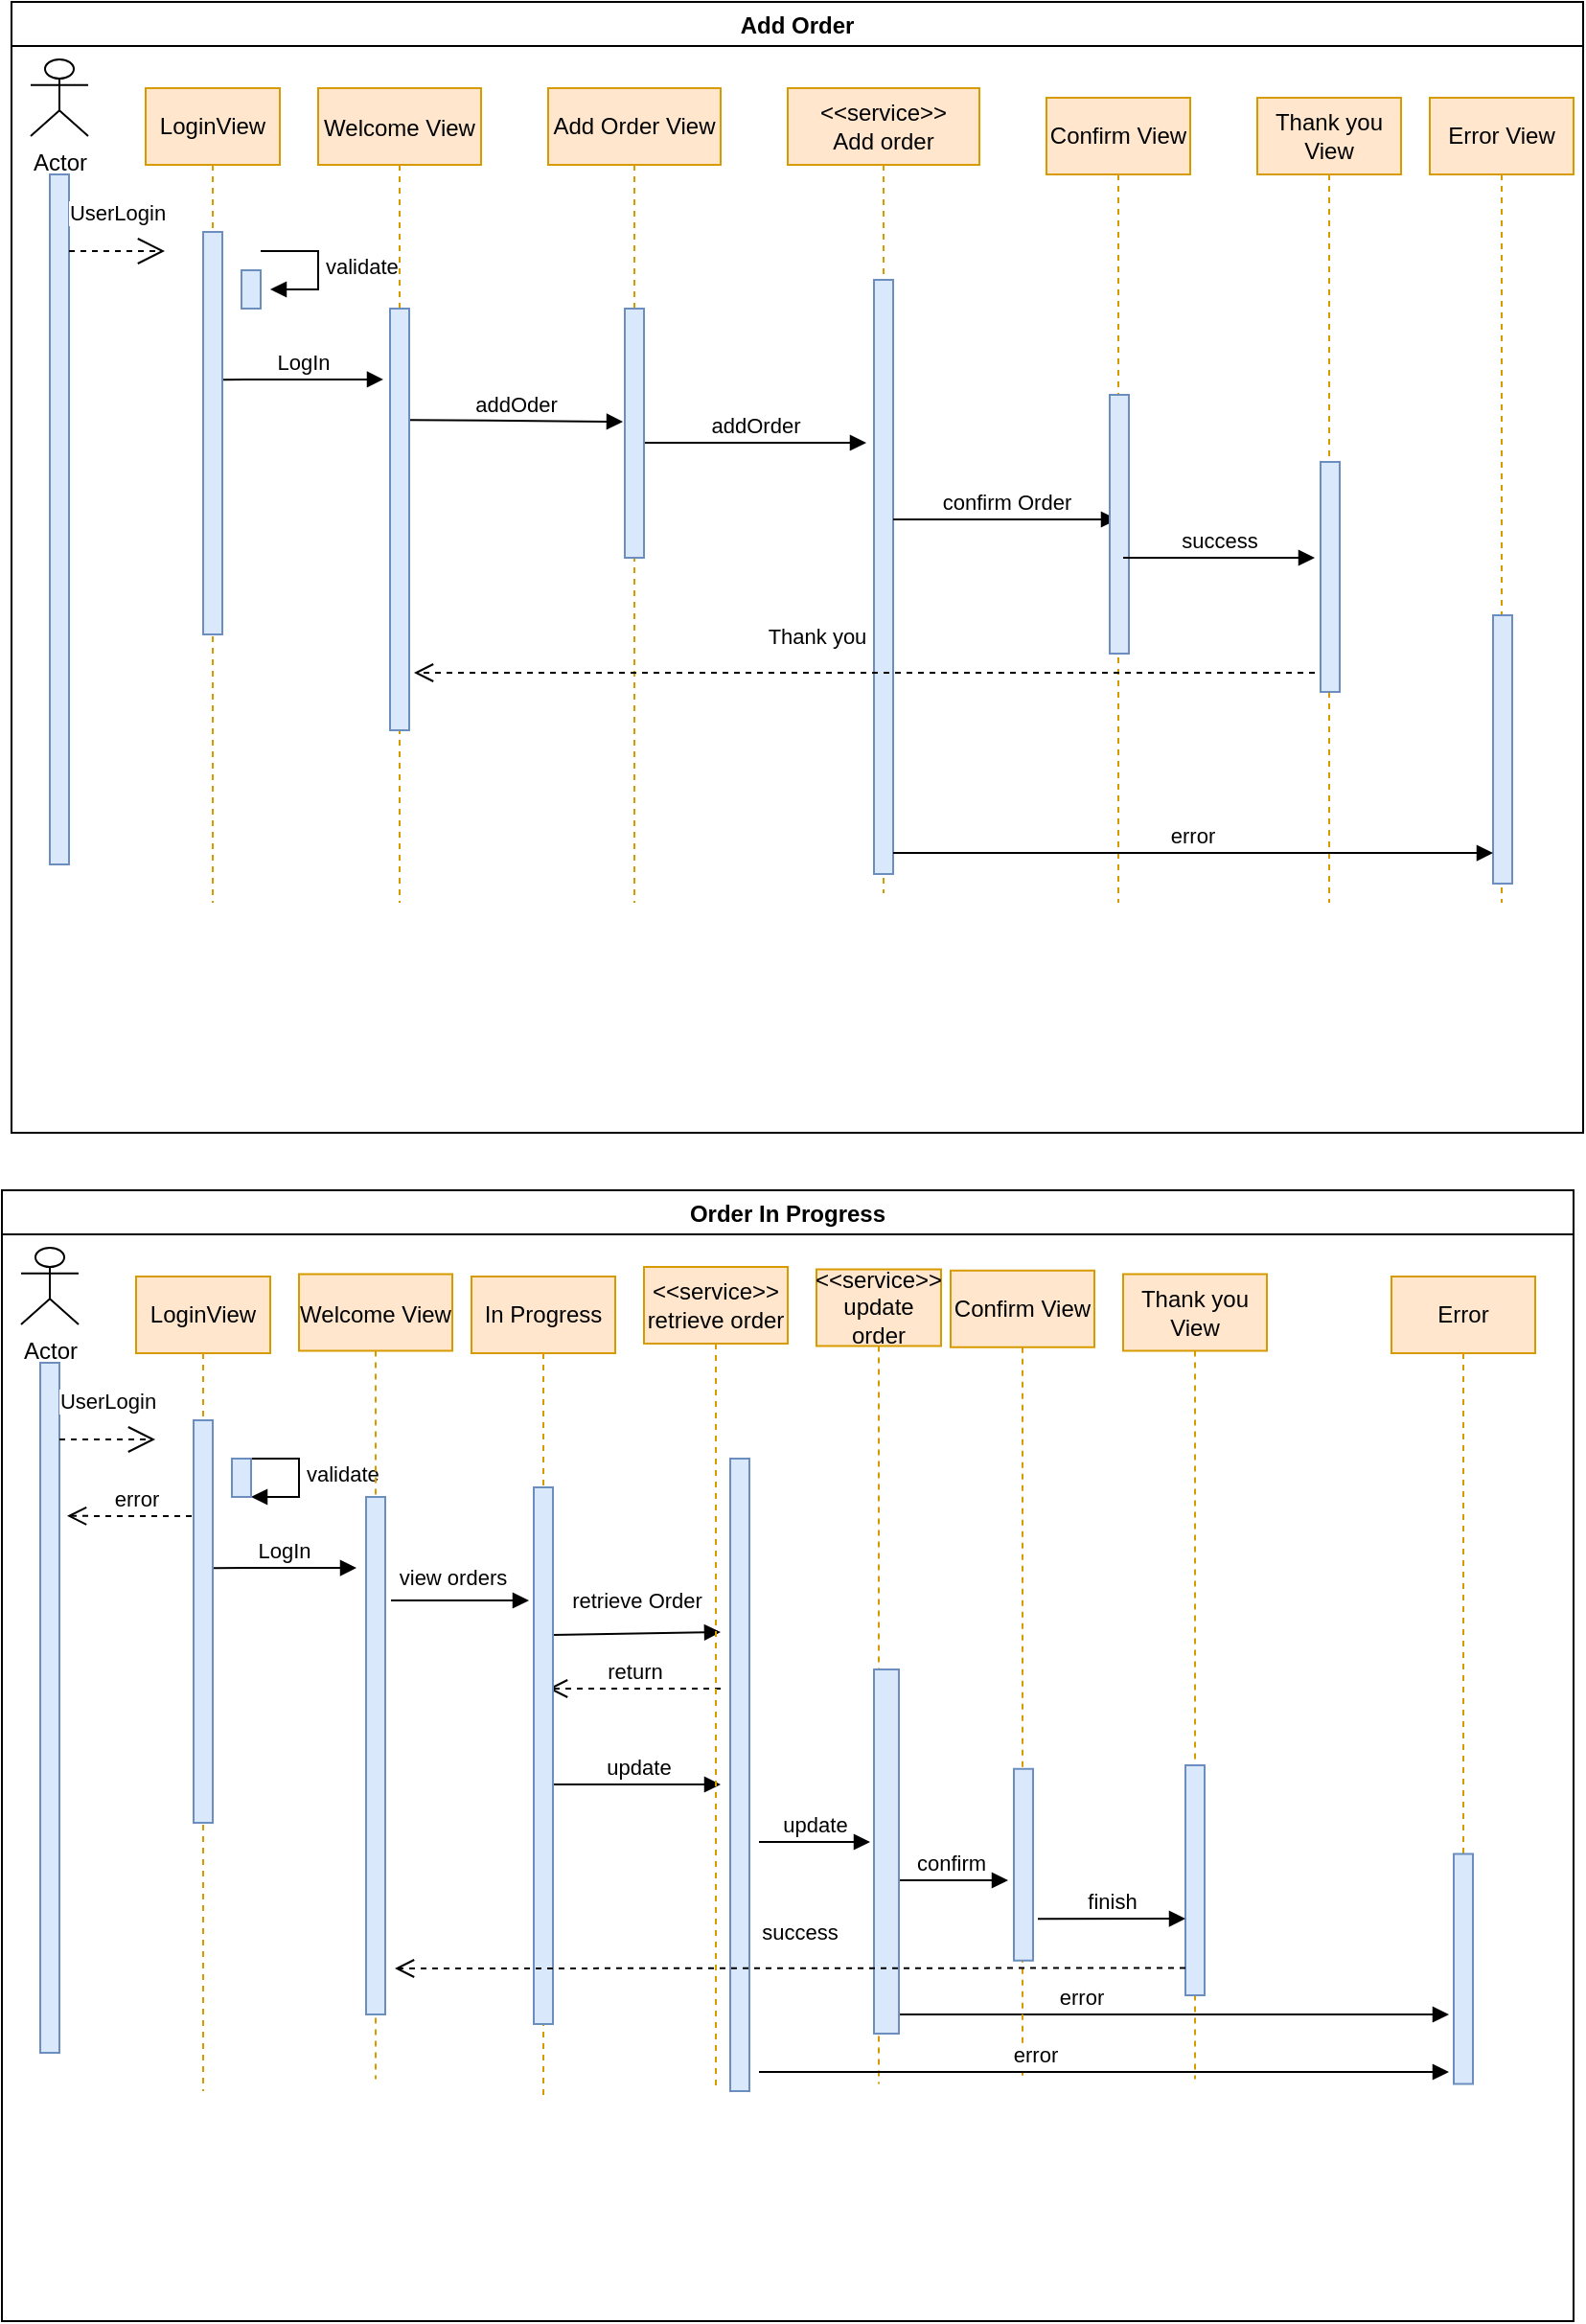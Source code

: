 <mxfile version="15.1.4" type="github">
  <diagram id="kgpKYQtTHZ0yAKxKKP6v" name="Page-1">
    <mxGraphModel dx="1634" dy="867" grid="1" gridSize="10" guides="1" tooltips="1" connect="1" arrows="1" fold="1" page="1" pageScale="1" pageWidth="850" pageHeight="1100" math="0" shadow="0">
      <root>
        <mxCell id="0" />
        <mxCell id="1" parent="0" />
        <mxCell id="B8iboHTr7hMl_kk2bmoX-1" value="Add Order" style="swimlane;" vertex="1" parent="1">
          <mxGeometry x="20" y="10" width="820" height="590" as="geometry" />
        </mxCell>
        <mxCell id="B8iboHTr7hMl_kk2bmoX-2" value="Actor" style="shape=umlActor;verticalLabelPosition=bottom;verticalAlign=top;html=1;outlineConnect=0;" vertex="1" parent="B8iboHTr7hMl_kk2bmoX-1">
          <mxGeometry x="10" y="30" width="30" height="40" as="geometry" />
        </mxCell>
        <mxCell id="B8iboHTr7hMl_kk2bmoX-3" value="" style="html=1;points=[];perimeter=orthogonalPerimeter;fillColor=#dae8fc;strokeColor=#6c8ebf;" vertex="1" parent="B8iboHTr7hMl_kk2bmoX-1">
          <mxGeometry x="20" y="90" width="10" height="360" as="geometry" />
        </mxCell>
        <mxCell id="B8iboHTr7hMl_kk2bmoX-6" value="LoginView" style="shape=umlLifeline;perimeter=lifelinePerimeter;whiteSpace=wrap;html=1;container=1;collapsible=0;recursiveResize=0;outlineConnect=0;fillColor=#ffe6cc;strokeColor=#d79b00;" vertex="1" parent="B8iboHTr7hMl_kk2bmoX-1">
          <mxGeometry x="70" y="45" width="70" height="425" as="geometry" />
        </mxCell>
        <mxCell id="B8iboHTr7hMl_kk2bmoX-9" value="UserLogin" style="endArrow=open;endSize=12;dashed=1;html=1;" edge="1" parent="B8iboHTr7hMl_kk2bmoX-1">
          <mxGeometry y="20" width="160" relative="1" as="geometry">
            <mxPoint x="30" y="130" as="sourcePoint" />
            <mxPoint x="80" y="130" as="targetPoint" />
            <mxPoint as="offset" />
          </mxGeometry>
        </mxCell>
        <mxCell id="3nuBFxr9cyL0pnOWT2aG-5" value="Welcome View" style="shape=umlLifeline;perimeter=lifelinePerimeter;container=1;collapsible=0;recursiveResize=0;rounded=0;shadow=0;strokeWidth=1;fillColor=#ffe6cc;strokeColor=#d79b00;" parent="B8iboHTr7hMl_kk2bmoX-1" vertex="1">
          <mxGeometry x="160" y="45" width="85" height="425" as="geometry" />
        </mxCell>
        <mxCell id="B8iboHTr7hMl_kk2bmoX-14" value="Add Order View" style="shape=umlLifeline;perimeter=lifelinePerimeter;whiteSpace=wrap;html=1;container=1;collapsible=0;recursiveResize=0;outlineConnect=0;fillColor=#ffe6cc;strokeColor=#d79b00;" vertex="1" parent="B8iboHTr7hMl_kk2bmoX-1">
          <mxGeometry x="280" y="45" width="90" height="425" as="geometry" />
        </mxCell>
        <mxCell id="B8iboHTr7hMl_kk2bmoX-29" value="addOrder" style="html=1;verticalAlign=bottom;endArrow=block;" edge="1" parent="B8iboHTr7hMl_kk2bmoX-14">
          <mxGeometry width="80" relative="1" as="geometry">
            <mxPoint x="50" y="185" as="sourcePoint" />
            <mxPoint x="166" y="185" as="targetPoint" />
          </mxGeometry>
        </mxCell>
        <mxCell id="B8iboHTr7hMl_kk2bmoX-13" value="LogIn" style="html=1;verticalAlign=bottom;endArrow=block;exitX=1;exitY=0.367;exitDx=0;exitDy=0;exitPerimeter=0;entryX=-0.35;entryY=0.168;entryDx=0;entryDy=0;entryPerimeter=0;" edge="1" parent="B8iboHTr7hMl_kk2bmoX-1" source="B8iboHTr7hMl_kk2bmoX-7" target="3nuBFxr9cyL0pnOWT2aG-6">
          <mxGeometry width="80" relative="1" as="geometry">
            <mxPoint x="115" y="195" as="sourcePoint" />
            <mxPoint x="203" y="200" as="targetPoint" />
          </mxGeometry>
        </mxCell>
        <mxCell id="B8iboHTr7hMl_kk2bmoX-19" value="addOder" style="html=1;verticalAlign=bottom;endArrow=block;exitX=0.95;exitY=0.264;exitDx=0;exitDy=0;exitPerimeter=0;entryX=-0.1;entryY=0.454;entryDx=0;entryDy=0;entryPerimeter=0;" edge="1" parent="B8iboHTr7hMl_kk2bmoX-1" source="3nuBFxr9cyL0pnOWT2aG-6" target="B8iboHTr7hMl_kk2bmoX-15">
          <mxGeometry width="80" relative="1" as="geometry">
            <mxPoint x="235" y="228" as="sourcePoint" />
            <mxPoint x="295" y="216" as="targetPoint" />
          </mxGeometry>
        </mxCell>
        <mxCell id="B8iboHTr7hMl_kk2bmoX-20" value="&amp;lt;&amp;lt;service&amp;gt;&amp;gt;&lt;br&gt;Add order" style="shape=umlLifeline;perimeter=lifelinePerimeter;whiteSpace=wrap;html=1;container=1;collapsible=0;recursiveResize=0;outlineConnect=0;fillColor=#ffe6cc;strokeColor=#d79b00;" vertex="1" parent="B8iboHTr7hMl_kk2bmoX-1">
          <mxGeometry x="405" y="45" width="100" height="420" as="geometry" />
        </mxCell>
        <mxCell id="B8iboHTr7hMl_kk2bmoX-21" value="" style="html=1;points=[];perimeter=orthogonalPerimeter;fillColor=#dae8fc;strokeColor=#6c8ebf;" vertex="1" parent="B8iboHTr7hMl_kk2bmoX-20">
          <mxGeometry x="45" y="100" width="10" height="310" as="geometry" />
        </mxCell>
        <mxCell id="B8iboHTr7hMl_kk2bmoX-31" value="confirm Order" style="html=1;verticalAlign=bottom;endArrow=block;" edge="1" parent="B8iboHTr7hMl_kk2bmoX-20" target="B8iboHTr7hMl_kk2bmoX-23">
          <mxGeometry width="80" relative="1" as="geometry">
            <mxPoint x="55" y="225" as="sourcePoint" />
            <mxPoint x="135" y="225" as="targetPoint" />
          </mxGeometry>
        </mxCell>
        <mxCell id="B8iboHTr7hMl_kk2bmoX-23" value="Confirm View" style="shape=umlLifeline;perimeter=lifelinePerimeter;whiteSpace=wrap;html=1;container=1;collapsible=0;recursiveResize=0;outlineConnect=0;fillColor=#ffe6cc;strokeColor=#d79b00;" vertex="1" parent="B8iboHTr7hMl_kk2bmoX-1">
          <mxGeometry x="540" y="50" width="75" height="420" as="geometry" />
        </mxCell>
        <mxCell id="B8iboHTr7hMl_kk2bmoX-26" value="" style="html=1;points=[];perimeter=orthogonalPerimeter;fillColor=#dae8fc;strokeColor=#6c8ebf;" vertex="1" parent="B8iboHTr7hMl_kk2bmoX-23">
          <mxGeometry x="33" y="155" width="10" height="135" as="geometry" />
        </mxCell>
        <mxCell id="B8iboHTr7hMl_kk2bmoX-32" value="success" style="html=1;verticalAlign=bottom;endArrow=block;" edge="1" parent="B8iboHTr7hMl_kk2bmoX-23">
          <mxGeometry width="80" relative="1" as="geometry">
            <mxPoint x="40" y="240" as="sourcePoint" />
            <mxPoint x="140" y="240" as="targetPoint" />
          </mxGeometry>
        </mxCell>
        <mxCell id="B8iboHTr7hMl_kk2bmoX-34" value="Thank you" style="html=1;verticalAlign=bottom;endArrow=open;dashed=1;endSize=8;" edge="1" parent="B8iboHTr7hMl_kk2bmoX-23">
          <mxGeometry x="0.106" y="-10" relative="1" as="geometry">
            <mxPoint x="140" y="300" as="sourcePoint" />
            <mxPoint x="-330" y="300" as="targetPoint" />
            <Array as="points">
              <mxPoint x="-100" y="300" />
            </Array>
            <mxPoint as="offset" />
          </mxGeometry>
        </mxCell>
        <mxCell id="B8iboHTr7hMl_kk2bmoX-24" value="Thank you View" style="shape=umlLifeline;perimeter=lifelinePerimeter;whiteSpace=wrap;html=1;container=1;collapsible=0;recursiveResize=0;outlineConnect=0;fillColor=#ffe6cc;strokeColor=#d79b00;" vertex="1" parent="B8iboHTr7hMl_kk2bmoX-1">
          <mxGeometry x="650" y="50" width="75" height="420" as="geometry" />
        </mxCell>
        <mxCell id="B8iboHTr7hMl_kk2bmoX-27" value="" style="html=1;points=[];perimeter=orthogonalPerimeter;fillColor=#dae8fc;strokeColor=#6c8ebf;" vertex="1" parent="B8iboHTr7hMl_kk2bmoX-24">
          <mxGeometry x="33" y="190" width="10" height="120" as="geometry" />
        </mxCell>
        <mxCell id="B8iboHTr7hMl_kk2bmoX-7" value="" style="html=1;points=[];perimeter=orthogonalPerimeter;fillColor=#dae8fc;strokeColor=#6c8ebf;" vertex="1" parent="B8iboHTr7hMl_kk2bmoX-1">
          <mxGeometry x="100" y="120" width="10" height="210" as="geometry" />
        </mxCell>
        <mxCell id="B8iboHTr7hMl_kk2bmoX-11" value="" style="html=1;points=[];perimeter=orthogonalPerimeter;fillColor=#dae8fc;strokeColor=#6c8ebf;" vertex="1" parent="B8iboHTr7hMl_kk2bmoX-1">
          <mxGeometry x="120" y="140" width="10" height="20" as="geometry" />
        </mxCell>
        <mxCell id="3nuBFxr9cyL0pnOWT2aG-6" value="" style="points=[];perimeter=orthogonalPerimeter;rounded=0;shadow=0;strokeWidth=1;fillColor=#dae8fc;strokeColor=#6c8ebf;" parent="B8iboHTr7hMl_kk2bmoX-1" vertex="1">
          <mxGeometry x="197.5" y="160" width="10" height="220" as="geometry" />
        </mxCell>
        <mxCell id="B8iboHTr7hMl_kk2bmoX-15" value="" style="html=1;points=[];perimeter=orthogonalPerimeter;fillColor=#dae8fc;strokeColor=#6c8ebf;" vertex="1" parent="B8iboHTr7hMl_kk2bmoX-1">
          <mxGeometry x="320" y="160" width="10" height="130" as="geometry" />
        </mxCell>
        <mxCell id="B8iboHTr7hMl_kk2bmoX-25" value="Error View" style="shape=umlLifeline;perimeter=lifelinePerimeter;whiteSpace=wrap;html=1;container=1;collapsible=0;recursiveResize=0;outlineConnect=0;fillColor=#ffe6cc;strokeColor=#d79b00;" vertex="1" parent="B8iboHTr7hMl_kk2bmoX-1">
          <mxGeometry x="740" y="50" width="75" height="420" as="geometry" />
        </mxCell>
        <mxCell id="B8iboHTr7hMl_kk2bmoX-28" value="" style="html=1;points=[];perimeter=orthogonalPerimeter;fillColor=#dae8fc;strokeColor=#6c8ebf;" vertex="1" parent="B8iboHTr7hMl_kk2bmoX-25">
          <mxGeometry x="33" y="270" width="10" height="140" as="geometry" />
        </mxCell>
        <mxCell id="B8iboHTr7hMl_kk2bmoX-30" value="error" style="html=1;verticalAlign=bottom;endArrow=block;entryX=0;entryY=0.886;entryDx=0;entryDy=0;entryPerimeter=0;" edge="1" parent="B8iboHTr7hMl_kk2bmoX-1" target="B8iboHTr7hMl_kk2bmoX-28">
          <mxGeometry width="80" relative="1" as="geometry">
            <mxPoint x="460" y="444" as="sourcePoint" />
            <mxPoint x="540" y="400" as="targetPoint" />
            <Array as="points" />
          </mxGeometry>
        </mxCell>
        <mxCell id="B8iboHTr7hMl_kk2bmoX-12" value="validate" style="edgeStyle=orthogonalEdgeStyle;html=1;align=left;spacingLeft=2;endArrow=block;rounded=0;" edge="1" parent="1">
          <mxGeometry relative="1" as="geometry">
            <mxPoint x="150" y="140" as="sourcePoint" />
            <Array as="points">
              <mxPoint x="180" y="140" />
              <mxPoint x="180" y="160" />
            </Array>
            <mxPoint x="155" y="160" as="targetPoint" />
          </mxGeometry>
        </mxCell>
        <mxCell id="B8iboHTr7hMl_kk2bmoX-61" value="validate" style="edgeStyle=orthogonalEdgeStyle;html=1;align=left;spacingLeft=2;endArrow=block;rounded=0;" edge="1" parent="1">
          <mxGeometry relative="1" as="geometry">
            <mxPoint x="140" y="770" as="sourcePoint" />
            <Array as="points">
              <mxPoint x="170" y="770" />
              <mxPoint x="170" y="790" />
            </Array>
            <mxPoint x="145" y="790" as="targetPoint" />
          </mxGeometry>
        </mxCell>
        <mxCell id="B8iboHTr7hMl_kk2bmoX-69" value="error" style="html=1;verticalAlign=bottom;endArrow=open;dashed=1;endSize=8;entryX=1.4;entryY=0.222;entryDx=0;entryDy=0;entryPerimeter=0;" edge="1" parent="1" target="B8iboHTr7hMl_kk2bmoX-37">
          <mxGeometry relative="1" as="geometry">
            <mxPoint x="120" y="800" as="sourcePoint" />
            <mxPoint x="40" y="800" as="targetPoint" />
          </mxGeometry>
        </mxCell>
        <mxCell id="B8iboHTr7hMl_kk2bmoX-71" value="error" style="html=1;verticalAlign=bottom;endArrow=block;" edge="1" parent="1">
          <mxGeometry x="-0.2" width="80" relative="1" as="geometry">
            <mxPoint x="490" y="1060" as="sourcePoint" />
            <mxPoint x="770" y="1060" as="targetPoint" />
            <Array as="points">
              <mxPoint x="500" y="1060" />
              <mxPoint x="480" y="1060" />
            </Array>
            <mxPoint as="offset" />
          </mxGeometry>
        </mxCell>
        <mxCell id="B8iboHTr7hMl_kk2bmoX-35" value="Order In Progress" style="swimlane;" vertex="1" parent="1">
          <mxGeometry x="15" y="630" width="820" height="590" as="geometry" />
        </mxCell>
        <mxCell id="B8iboHTr7hMl_kk2bmoX-36" value="Actor" style="shape=umlActor;verticalLabelPosition=bottom;verticalAlign=top;html=1;outlineConnect=0;" vertex="1" parent="B8iboHTr7hMl_kk2bmoX-35">
          <mxGeometry x="10" y="30" width="30" height="40" as="geometry" />
        </mxCell>
        <mxCell id="B8iboHTr7hMl_kk2bmoX-37" value="" style="html=1;points=[];perimeter=orthogonalPerimeter;fillColor=#dae8fc;strokeColor=#6c8ebf;" vertex="1" parent="B8iboHTr7hMl_kk2bmoX-35">
          <mxGeometry x="20" y="90" width="10" height="360" as="geometry" />
        </mxCell>
        <mxCell id="B8iboHTr7hMl_kk2bmoX-38" value="LoginView" style="shape=umlLifeline;perimeter=lifelinePerimeter;whiteSpace=wrap;html=1;container=1;collapsible=0;recursiveResize=0;outlineConnect=0;fillColor=#ffe6cc;strokeColor=#d79b00;" vertex="1" parent="B8iboHTr7hMl_kk2bmoX-35">
          <mxGeometry x="70" y="45" width="70" height="425" as="geometry" />
        </mxCell>
        <mxCell id="B8iboHTr7hMl_kk2bmoX-39" value="UserLogin" style="endArrow=open;endSize=12;dashed=1;html=1;" edge="1" parent="B8iboHTr7hMl_kk2bmoX-35">
          <mxGeometry y="20" width="160" relative="1" as="geometry">
            <mxPoint x="30" y="130" as="sourcePoint" />
            <mxPoint x="80" y="130" as="targetPoint" />
            <mxPoint as="offset" />
          </mxGeometry>
        </mxCell>
        <mxCell id="B8iboHTr7hMl_kk2bmoX-40" value="Welcome View" style="shape=umlLifeline;perimeter=lifelinePerimeter;container=1;collapsible=0;recursiveResize=0;rounded=0;shadow=0;strokeWidth=1;fillColor=#ffe6cc;strokeColor=#d79b00;" vertex="1" parent="B8iboHTr7hMl_kk2bmoX-35">
          <mxGeometry x="155" y="43.75" width="80" height="420" as="geometry" />
        </mxCell>
        <mxCell id="B8iboHTr7hMl_kk2bmoX-41" value="In Progress" style="shape=umlLifeline;perimeter=lifelinePerimeter;whiteSpace=wrap;html=1;container=1;collapsible=0;recursiveResize=0;outlineConnect=0;fillColor=#ffe6cc;strokeColor=#d79b00;" vertex="1" parent="B8iboHTr7hMl_kk2bmoX-35">
          <mxGeometry x="245" y="45" width="75" height="427.5" as="geometry" />
        </mxCell>
        <mxCell id="B8iboHTr7hMl_kk2bmoX-42" value="retrieve Order" style="html=1;verticalAlign=bottom;endArrow=block;exitX=0.95;exitY=0.275;exitDx=0;exitDy=0;exitPerimeter=0;" edge="1" parent="B8iboHTr7hMl_kk2bmoX-41" source="B8iboHTr7hMl_kk2bmoX-57">
          <mxGeometry x="-0.001" y="8" width="80" relative="1" as="geometry">
            <mxPoint x="50" y="185" as="sourcePoint" />
            <mxPoint x="130" y="185.5" as="targetPoint" />
            <Array as="points">
              <mxPoint x="130" y="185.5" />
            </Array>
            <mxPoint as="offset" />
          </mxGeometry>
        </mxCell>
        <mxCell id="B8iboHTr7hMl_kk2bmoX-62" value="return" style="html=1;verticalAlign=bottom;endArrow=open;dashed=1;endSize=8;entryX=0.75;entryY=0.375;entryDx=0;entryDy=0;entryPerimeter=0;" edge="1" parent="B8iboHTr7hMl_kk2bmoX-41" target="B8iboHTr7hMl_kk2bmoX-57">
          <mxGeometry relative="1" as="geometry">
            <mxPoint x="130" y="215" as="sourcePoint" />
            <mxPoint x="50" y="215" as="targetPoint" />
          </mxGeometry>
        </mxCell>
        <mxCell id="B8iboHTr7hMl_kk2bmoX-64" value="update" style="html=1;verticalAlign=bottom;endArrow=block;" edge="1" parent="B8iboHTr7hMl_kk2bmoX-41" source="B8iboHTr7hMl_kk2bmoX-57">
          <mxGeometry width="80" relative="1" as="geometry">
            <mxPoint x="-217.5" y="-435" as="sourcePoint" />
            <mxPoint x="130" y="265" as="targetPoint" />
            <Array as="points">
              <mxPoint x="80" y="265" />
            </Array>
          </mxGeometry>
        </mxCell>
        <mxCell id="B8iboHTr7hMl_kk2bmoX-43" value="LogIn" style="html=1;verticalAlign=bottom;endArrow=block;exitX=1;exitY=0.367;exitDx=0;exitDy=0;exitPerimeter=0;" edge="1" parent="B8iboHTr7hMl_kk2bmoX-35" source="B8iboHTr7hMl_kk2bmoX-54">
          <mxGeometry width="80" relative="1" as="geometry">
            <mxPoint x="115" y="195" as="sourcePoint" />
            <mxPoint x="185" y="197" as="targetPoint" />
          </mxGeometry>
        </mxCell>
        <mxCell id="B8iboHTr7hMl_kk2bmoX-44" value="view orders" style="html=1;verticalAlign=bottom;endArrow=block;" edge="1" parent="B8iboHTr7hMl_kk2bmoX-35">
          <mxGeometry x="-0.112" y="3" width="80" relative="1" as="geometry">
            <mxPoint x="203" y="214" as="sourcePoint" />
            <mxPoint x="275" y="214" as="targetPoint" />
            <mxPoint as="offset" />
          </mxGeometry>
        </mxCell>
        <mxCell id="B8iboHTr7hMl_kk2bmoX-45" value="&amp;lt;&amp;lt;service&amp;gt;&amp;gt;&lt;br&gt;retrieve order" style="shape=umlLifeline;perimeter=lifelinePerimeter;whiteSpace=wrap;html=1;container=1;collapsible=0;recursiveResize=0;outlineConnect=0;fillColor=#ffe6cc;strokeColor=#d79b00;" vertex="1" parent="B8iboHTr7hMl_kk2bmoX-35">
          <mxGeometry x="335" y="40" width="75" height="430" as="geometry" />
        </mxCell>
        <mxCell id="B8iboHTr7hMl_kk2bmoX-46" value="" style="html=1;points=[];perimeter=orthogonalPerimeter;fillColor=#dae8fc;strokeColor=#6c8ebf;" vertex="1" parent="B8iboHTr7hMl_kk2bmoX-45">
          <mxGeometry x="45" y="100" width="10" height="330" as="geometry" />
        </mxCell>
        <mxCell id="B8iboHTr7hMl_kk2bmoX-67" value="update" style="html=1;verticalAlign=bottom;endArrow=block;" edge="1" parent="B8iboHTr7hMl_kk2bmoX-45">
          <mxGeometry width="80" relative="1" as="geometry">
            <mxPoint x="60" y="300" as="sourcePoint" />
            <mxPoint x="118" y="300" as="targetPoint" />
          </mxGeometry>
        </mxCell>
        <mxCell id="B8iboHTr7hMl_kk2bmoX-48" value="&lt;span&gt;Confirm View&lt;/span&gt;" style="shape=umlLifeline;perimeter=lifelinePerimeter;whiteSpace=wrap;html=1;container=1;collapsible=0;recursiveResize=0;outlineConnect=0;fillColor=#ffe6cc;strokeColor=#d79b00;" vertex="1" parent="B8iboHTr7hMl_kk2bmoX-35">
          <mxGeometry x="495" y="41.88" width="75" height="420" as="geometry" />
        </mxCell>
        <mxCell id="B8iboHTr7hMl_kk2bmoX-49" value="" style="html=1;points=[];perimeter=orthogonalPerimeter;fillColor=#dae8fc;strokeColor=#6c8ebf;" vertex="1" parent="B8iboHTr7hMl_kk2bmoX-48">
          <mxGeometry x="33" y="260" width="10" height="100" as="geometry" />
        </mxCell>
        <mxCell id="B8iboHTr7hMl_kk2bmoX-52" value="Error" style="shape=umlLifeline;perimeter=lifelinePerimeter;whiteSpace=wrap;html=1;container=1;collapsible=0;recursiveResize=0;outlineConnect=0;fillColor=#ffe6cc;strokeColor=#d79b00;" vertex="1" parent="B8iboHTr7hMl_kk2bmoX-35">
          <mxGeometry x="725" y="45" width="75" height="420" as="geometry" />
        </mxCell>
        <mxCell id="B8iboHTr7hMl_kk2bmoX-54" value="" style="html=1;points=[];perimeter=orthogonalPerimeter;fillColor=#dae8fc;strokeColor=#6c8ebf;" vertex="1" parent="B8iboHTr7hMl_kk2bmoX-35">
          <mxGeometry x="100" y="120" width="10" height="210" as="geometry" />
        </mxCell>
        <mxCell id="B8iboHTr7hMl_kk2bmoX-55" value="" style="html=1;points=[];perimeter=orthogonalPerimeter;fillColor=#dae8fc;strokeColor=#6c8ebf;" vertex="1" parent="B8iboHTr7hMl_kk2bmoX-35">
          <mxGeometry x="120" y="140" width="10" height="20" as="geometry" />
        </mxCell>
        <mxCell id="B8iboHTr7hMl_kk2bmoX-56" value="" style="points=[];perimeter=orthogonalPerimeter;rounded=0;shadow=0;strokeWidth=1;fillColor=#dae8fc;strokeColor=#6c8ebf;" vertex="1" parent="B8iboHTr7hMl_kk2bmoX-35">
          <mxGeometry x="190" y="160" width="10" height="270" as="geometry" />
        </mxCell>
        <mxCell id="B8iboHTr7hMl_kk2bmoX-57" value="" style="html=1;points=[];perimeter=orthogonalPerimeter;fillColor=#dae8fc;strokeColor=#6c8ebf;" vertex="1" parent="B8iboHTr7hMl_kk2bmoX-35">
          <mxGeometry x="277.5" y="155" width="10" height="280" as="geometry" />
        </mxCell>
        <mxCell id="B8iboHTr7hMl_kk2bmoX-58" value="&amp;lt;&amp;lt;service&amp;gt;&amp;gt;&lt;br&gt;update order" style="shape=umlLifeline;perimeter=lifelinePerimeter;whiteSpace=wrap;html=1;container=1;collapsible=0;recursiveResize=0;outlineConnect=0;fillColor=#ffe6cc;strokeColor=#d79b00;" vertex="1" parent="B8iboHTr7hMl_kk2bmoX-35">
          <mxGeometry x="425" y="41.25" width="65" height="425" as="geometry" />
        </mxCell>
        <mxCell id="B8iboHTr7hMl_kk2bmoX-68" value="confirm" style="html=1;verticalAlign=bottom;endArrow=block;" edge="1" parent="B8iboHTr7hMl_kk2bmoX-58">
          <mxGeometry width="80" relative="1" as="geometry">
            <mxPoint x="40" y="318.75" as="sourcePoint" />
            <mxPoint x="100" y="318.75" as="targetPoint" />
          </mxGeometry>
        </mxCell>
        <mxCell id="B8iboHTr7hMl_kk2bmoX-60" value="error" style="html=1;verticalAlign=bottom;endArrow=block;" edge="1" parent="B8iboHTr7hMl_kk2bmoX-35">
          <mxGeometry x="-0.2" width="80" relative="1" as="geometry">
            <mxPoint x="395" y="460" as="sourcePoint" />
            <mxPoint x="755" y="460" as="targetPoint" />
            <Array as="points">
              <mxPoint x="425" y="460" />
              <mxPoint x="445" y="460" />
            </Array>
            <mxPoint as="offset" />
          </mxGeometry>
        </mxCell>
        <mxCell id="B8iboHTr7hMl_kk2bmoX-65" value="&lt;span&gt;Thank you View&lt;/span&gt;" style="shape=umlLifeline;perimeter=lifelinePerimeter;whiteSpace=wrap;html=1;container=1;collapsible=0;recursiveResize=0;outlineConnect=0;fillColor=#ffe6cc;strokeColor=#d79b00;" vertex="1" parent="B8iboHTr7hMl_kk2bmoX-35">
          <mxGeometry x="585" y="43.75" width="75" height="420" as="geometry" />
        </mxCell>
        <mxCell id="B8iboHTr7hMl_kk2bmoX-66" value="" style="html=1;points=[];perimeter=orthogonalPerimeter;fillColor=#dae8fc;strokeColor=#6c8ebf;" vertex="1" parent="B8iboHTr7hMl_kk2bmoX-35">
          <mxGeometry x="617.5" y="300" width="10" height="120" as="geometry" />
        </mxCell>
        <mxCell id="B8iboHTr7hMl_kk2bmoX-53" value="" style="html=1;points=[];perimeter=orthogonalPerimeter;fillColor=#dae8fc;strokeColor=#6c8ebf;" vertex="1" parent="B8iboHTr7hMl_kk2bmoX-35">
          <mxGeometry x="757.5" y="346.25" width="10" height="120" as="geometry" />
        </mxCell>
        <mxCell id="B8iboHTr7hMl_kk2bmoX-59" value="" style="html=1;points=[];perimeter=orthogonalPerimeter;fillColor=#dae8fc;strokeColor=#6c8ebf;" vertex="1" parent="B8iboHTr7hMl_kk2bmoX-35">
          <mxGeometry x="455" y="250" width="13" height="190" as="geometry" />
        </mxCell>
        <mxCell id="B8iboHTr7hMl_kk2bmoX-50" value="finish" style="html=1;verticalAlign=bottom;endArrow=block;" edge="1" parent="B8iboHTr7hMl_kk2bmoX-35">
          <mxGeometry width="80" relative="1" as="geometry">
            <mxPoint x="540.5" y="380.12" as="sourcePoint" />
            <mxPoint x="617.5" y="380" as="targetPoint" />
          </mxGeometry>
        </mxCell>
        <mxCell id="B8iboHTr7hMl_kk2bmoX-70" value="success" style="html=1;verticalAlign=bottom;endArrow=open;dashed=1;endSize=8;" edge="1" parent="B8iboHTr7hMl_kk2bmoX-35">
          <mxGeometry x="-0.024" y="-10" relative="1" as="geometry">
            <mxPoint x="617.5" y="405.75" as="sourcePoint" />
            <mxPoint x="205" y="406" as="targetPoint" />
            <mxPoint as="offset" />
          </mxGeometry>
        </mxCell>
      </root>
    </mxGraphModel>
  </diagram>
</mxfile>
